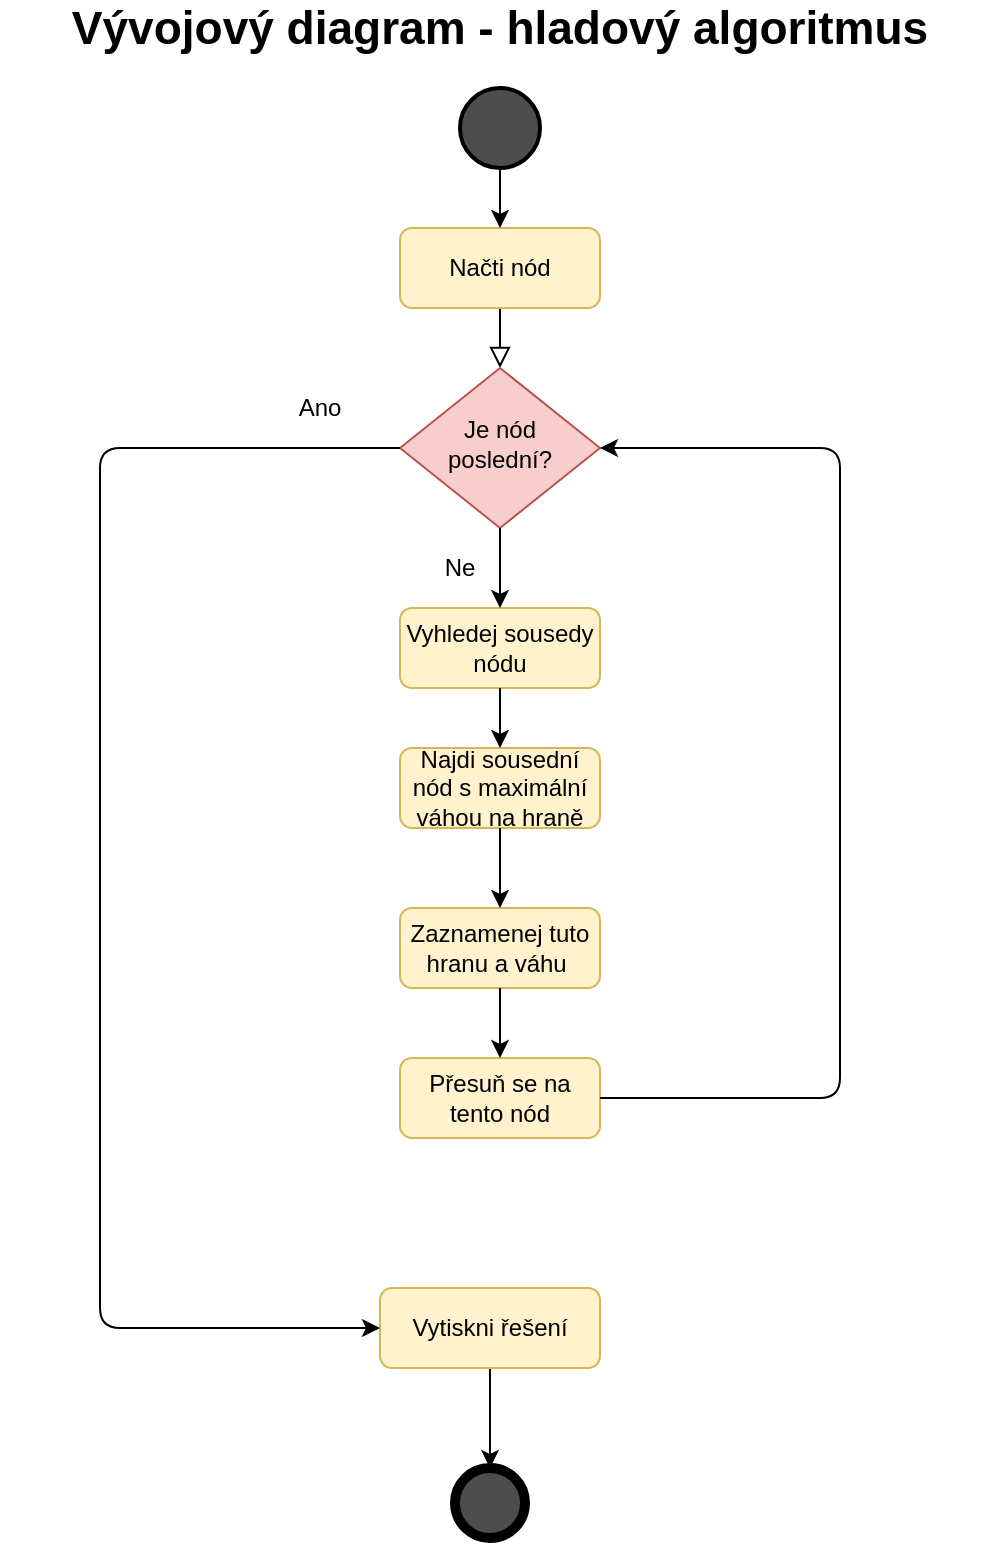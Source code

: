 <mxfile version="14.9.4" type="github">
  <diagram id="C5RBs43oDa-KdzZeNtuy" name="Page-1">
    <mxGraphModel dx="2009" dy="732" grid="1" gridSize="10" guides="1" tooltips="1" connect="1" arrows="1" fold="1" page="1" pageScale="1" pageWidth="827" pageHeight="1169" math="0" shadow="0">
      <root>
        <mxCell id="WIyWlLk6GJQsqaUBKTNV-0" />
        <mxCell id="WIyWlLk6GJQsqaUBKTNV-1" parent="WIyWlLk6GJQsqaUBKTNV-0" />
        <mxCell id="Z0eeQyFg3IP7Dgut4sTU-0" value="" style="rounded=0;html=1;jettySize=auto;orthogonalLoop=1;fontSize=11;endArrow=block;endFill=0;endSize=8;strokeWidth=1;shadow=0;labelBackgroundColor=none;edgeStyle=orthogonalEdgeStyle;entryX=0.5;entryY=0;entryDx=0;entryDy=0;" parent="WIyWlLk6GJQsqaUBKTNV-1" source="Z0eeQyFg3IP7Dgut4sTU-1" edge="1">
          <mxGeometry relative="1" as="geometry">
            <mxPoint x="-530" y="200" as="targetPoint" />
          </mxGeometry>
        </mxCell>
        <mxCell id="Z0eeQyFg3IP7Dgut4sTU-1" value="Načti nód" style="rounded=1;whiteSpace=wrap;html=1;fontSize=12;glass=0;strokeWidth=1;shadow=0;fillColor=#fff2cc;strokeColor=#d6b656;" parent="WIyWlLk6GJQsqaUBKTNV-1" vertex="1">
          <mxGeometry x="-580" y="130" width="100" height="40" as="geometry" />
        </mxCell>
        <mxCell id="Z0eeQyFg3IP7Dgut4sTU-2" value="" style="edgeStyle=orthogonalEdgeStyle;rounded=0;orthogonalLoop=1;jettySize=auto;html=1;" parent="WIyWlLk6GJQsqaUBKTNV-1" source="Z0eeQyFg3IP7Dgut4sTU-3" target="Z0eeQyFg3IP7Dgut4sTU-1" edge="1">
          <mxGeometry relative="1" as="geometry" />
        </mxCell>
        <mxCell id="Z0eeQyFg3IP7Dgut4sTU-3" value="" style="strokeWidth=2;html=1;shape=mxgraph.flowchart.start_2;whiteSpace=wrap;fillColor=#4D4D4D;" parent="WIyWlLk6GJQsqaUBKTNV-1" vertex="1">
          <mxGeometry x="-550" y="60" width="40" height="40" as="geometry" />
        </mxCell>
        <mxCell id="Z0eeQyFg3IP7Dgut4sTU-4" value="" style="shape=ellipse;html=1;dashed=0;whitespace=wrap;aspect=fixed;strokeWidth=5;perimeter=ellipsePerimeter;fillColor=#4D4D4D;" parent="WIyWlLk6GJQsqaUBKTNV-1" vertex="1">
          <mxGeometry x="-552.5" y="750" width="35" height="35" as="geometry" />
        </mxCell>
        <mxCell id="Z0eeQyFg3IP7Dgut4sTU-5" value="" style="edgeStyle=orthogonalEdgeStyle;rounded=0;orthogonalLoop=1;jettySize=auto;html=1;" parent="WIyWlLk6GJQsqaUBKTNV-1" source="Z0eeQyFg3IP7Dgut4sTU-6" target="Z0eeQyFg3IP7Dgut4sTU-4" edge="1">
          <mxGeometry relative="1" as="geometry" />
        </mxCell>
        <mxCell id="Z0eeQyFg3IP7Dgut4sTU-6" value="Vytiskni řešení" style="rounded=1;whiteSpace=wrap;html=1;fontSize=12;glass=0;strokeWidth=1;shadow=0;fillColor=#fff2cc;strokeColor=#d6b656;" parent="WIyWlLk6GJQsqaUBKTNV-1" vertex="1">
          <mxGeometry x="-590" y="660" width="110" height="40" as="geometry" />
        </mxCell>
        <mxCell id="Z0eeQyFg3IP7Dgut4sTU-8" value="Ano" style="text;html=1;strokeColor=none;fillColor=none;align=center;verticalAlign=middle;whiteSpace=wrap;rounded=0;" parent="WIyWlLk6GJQsqaUBKTNV-1" vertex="1">
          <mxGeometry x="-640" y="210" width="40" height="20" as="geometry" />
        </mxCell>
        <mxCell id="Z0eeQyFg3IP7Dgut4sTU-13" value="Vývojový diagram - hladový algoritmus" style="text;html=1;strokeColor=none;fillColor=none;align=center;verticalAlign=middle;whiteSpace=wrap;rounded=0;fontSize=23;fontStyle=1" parent="WIyWlLk6GJQsqaUBKTNV-1" vertex="1">
          <mxGeometry x="-780" y="20" width="500" height="20" as="geometry" />
        </mxCell>
        <mxCell id="Z0eeQyFg3IP7Dgut4sTU-16" value="Je nód poslední?" style="rhombus;whiteSpace=wrap;html=1;shadow=0;fontFamily=Helvetica;fontSize=12;align=center;strokeWidth=1;spacing=6;spacingTop=-4;fillColor=#f8cecc;strokeColor=#b85450;" parent="WIyWlLk6GJQsqaUBKTNV-1" vertex="1">
          <mxGeometry x="-580" y="200" width="100" height="80" as="geometry" />
        </mxCell>
        <mxCell id="Z0eeQyFg3IP7Dgut4sTU-18" value="Ne" style="text;html=1;strokeColor=none;fillColor=none;align=center;verticalAlign=middle;whiteSpace=wrap;rounded=0;" parent="WIyWlLk6GJQsqaUBKTNV-1" vertex="1">
          <mxGeometry x="-570" y="290" width="40" height="20" as="geometry" />
        </mxCell>
        <mxCell id="Z0eeQyFg3IP7Dgut4sTU-19" value="" style="endArrow=classic;html=1;fontSize=23;exitX=0;exitY=0.5;exitDx=0;exitDy=0;entryX=0;entryY=0.5;entryDx=0;entryDy=0;" parent="WIyWlLk6GJQsqaUBKTNV-1" source="Z0eeQyFg3IP7Dgut4sTU-16" target="Z0eeQyFg3IP7Dgut4sTU-6" edge="1">
          <mxGeometry width="50" height="50" relative="1" as="geometry">
            <mxPoint x="-570" y="240" as="sourcePoint" />
            <mxPoint x="-720" y="698" as="targetPoint" />
            <Array as="points">
              <mxPoint x="-730" y="240" />
              <mxPoint x="-730" y="680" />
            </Array>
          </mxGeometry>
        </mxCell>
        <mxCell id="Z0eeQyFg3IP7Dgut4sTU-20" value="Vyhledej sousedy nódu" style="rounded=1;whiteSpace=wrap;html=1;fontSize=12;glass=0;strokeWidth=1;shadow=0;fillColor=#fff2cc;strokeColor=#d6b656;" parent="WIyWlLk6GJQsqaUBKTNV-1" vertex="1">
          <mxGeometry x="-580" y="320" width="100" height="40" as="geometry" />
        </mxCell>
        <mxCell id="Z0eeQyFg3IP7Dgut4sTU-25" value="Najdi sousední nód s maximální váhou na hraně" style="rounded=1;whiteSpace=wrap;html=1;fontSize=12;glass=0;strokeWidth=1;shadow=0;fillColor=#fff2cc;strokeColor=#d6b656;" parent="WIyWlLk6GJQsqaUBKTNV-1" vertex="1">
          <mxGeometry x="-580" y="390" width="100" height="40" as="geometry" />
        </mxCell>
        <mxCell id="Z0eeQyFg3IP7Dgut4sTU-28" value="" style="endArrow=classic;html=1;exitX=0.5;exitY=1;exitDx=0;exitDy=0;" parent="WIyWlLk6GJQsqaUBKTNV-1" source="Z0eeQyFg3IP7Dgut4sTU-16" edge="1">
          <mxGeometry width="50" height="50" relative="1" as="geometry">
            <mxPoint x="-380" y="290" as="sourcePoint" />
            <mxPoint x="-530" y="320" as="targetPoint" />
          </mxGeometry>
        </mxCell>
        <mxCell id="Z0eeQyFg3IP7Dgut4sTU-29" value="" style="endArrow=classic;html=1;exitX=0.5;exitY=1;exitDx=0;exitDy=0;entryX=0.5;entryY=0;entryDx=0;entryDy=0;" parent="WIyWlLk6GJQsqaUBKTNV-1" source="Z0eeQyFg3IP7Dgut4sTU-20" target="Z0eeQyFg3IP7Dgut4sTU-25" edge="1">
          <mxGeometry width="50" height="50" relative="1" as="geometry">
            <mxPoint x="-380" y="290" as="sourcePoint" />
            <mxPoint x="-330" y="240" as="targetPoint" />
          </mxGeometry>
        </mxCell>
        <mxCell id="Z0eeQyFg3IP7Dgut4sTU-30" value="Přesuň se na tento nód" style="rounded=1;whiteSpace=wrap;html=1;fontSize=12;glass=0;strokeWidth=1;shadow=0;fillColor=#fff2cc;strokeColor=#d6b656;" parent="WIyWlLk6GJQsqaUBKTNV-1" vertex="1">
          <mxGeometry x="-580" y="545" width="100" height="40" as="geometry" />
        </mxCell>
        <mxCell id="Z0eeQyFg3IP7Dgut4sTU-31" value="Zaznamenej tuto hranu a váhu&amp;nbsp;" style="rounded=1;whiteSpace=wrap;html=1;fontSize=12;glass=0;strokeWidth=1;shadow=0;fillColor=#fff2cc;strokeColor=#d6b656;" parent="WIyWlLk6GJQsqaUBKTNV-1" vertex="1">
          <mxGeometry x="-580" y="470" width="100" height="40" as="geometry" />
        </mxCell>
        <mxCell id="Z0eeQyFg3IP7Dgut4sTU-32" value="" style="endArrow=classic;html=1;exitX=0.5;exitY=1;exitDx=0;exitDy=0;" parent="WIyWlLk6GJQsqaUBKTNV-1" source="Z0eeQyFg3IP7Dgut4sTU-25" target="Z0eeQyFg3IP7Dgut4sTU-31" edge="1">
          <mxGeometry width="50" height="50" relative="1" as="geometry">
            <mxPoint x="-380" y="390" as="sourcePoint" />
            <mxPoint x="-330" y="340" as="targetPoint" />
            <Array as="points" />
          </mxGeometry>
        </mxCell>
        <mxCell id="Z0eeQyFg3IP7Dgut4sTU-33" value="" style="endArrow=classic;html=1;exitX=1;exitY=0.5;exitDx=0;exitDy=0;entryX=1;entryY=0.5;entryDx=0;entryDy=0;" parent="WIyWlLk6GJQsqaUBKTNV-1" source="Z0eeQyFg3IP7Dgut4sTU-30" target="Z0eeQyFg3IP7Dgut4sTU-16" edge="1">
          <mxGeometry width="50" height="50" relative="1" as="geometry">
            <mxPoint x="-400" y="570" as="sourcePoint" />
            <mxPoint x="-360" y="250" as="targetPoint" />
            <Array as="points">
              <mxPoint x="-360" y="565" />
              <mxPoint x="-360" y="240" />
            </Array>
          </mxGeometry>
        </mxCell>
        <mxCell id="Z0eeQyFg3IP7Dgut4sTU-34" value="" style="endArrow=classic;html=1;exitX=0.5;exitY=1;exitDx=0;exitDy=0;" parent="WIyWlLk6GJQsqaUBKTNV-1" source="Z0eeQyFg3IP7Dgut4sTU-31" target="Z0eeQyFg3IP7Dgut4sTU-30" edge="1">
          <mxGeometry width="50" height="50" relative="1" as="geometry">
            <mxPoint x="-380" y="390" as="sourcePoint" />
            <mxPoint x="-330" y="340" as="targetPoint" />
          </mxGeometry>
        </mxCell>
      </root>
    </mxGraphModel>
  </diagram>
</mxfile>
